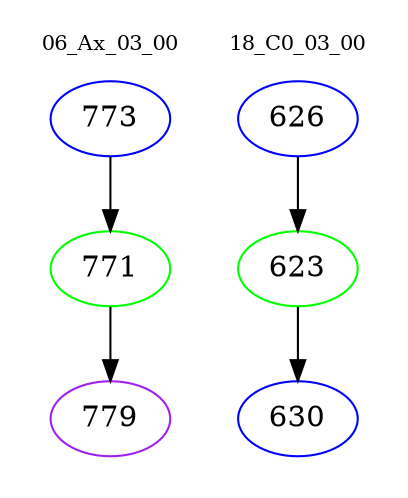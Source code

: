 digraph{
subgraph cluster_0 {
color = white
label = "06_Ax_03_00";
fontsize=10;
T0_773 [label="773", color="blue"]
T0_773 -> T0_771 [color="black"]
T0_771 [label="771", color="green"]
T0_771 -> T0_779 [color="black"]
T0_779 [label="779", color="purple"]
}
subgraph cluster_1 {
color = white
label = "18_C0_03_00";
fontsize=10;
T1_626 [label="626", color="blue"]
T1_626 -> T1_623 [color="black"]
T1_623 [label="623", color="green"]
T1_623 -> T1_630 [color="black"]
T1_630 [label="630", color="blue"]
}
}
